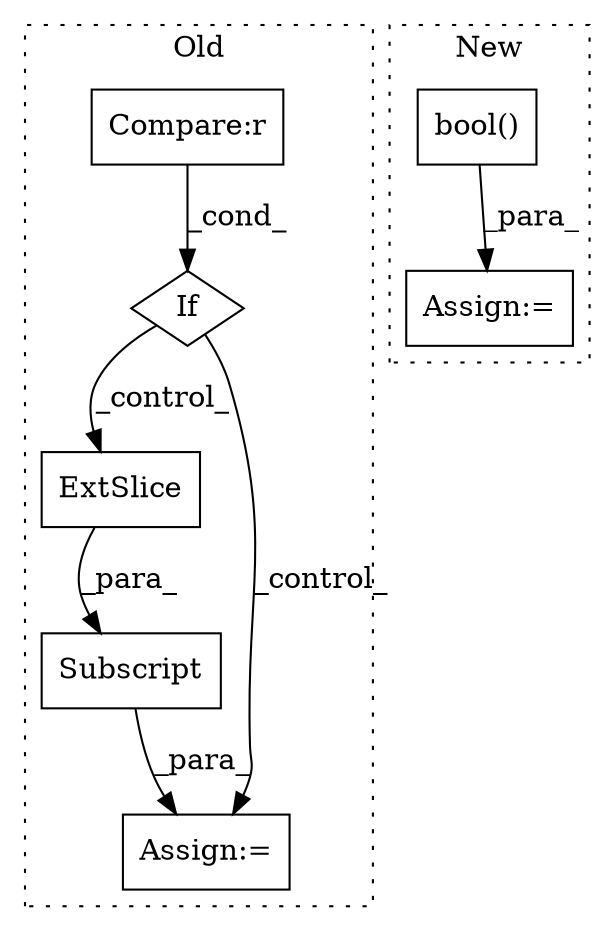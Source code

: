 digraph G {
subgraph cluster0 {
1 [label="ExtSlice" a="85" s="27241" l="9" shape="box"];
3 [label="Subscript" a="63" s="27241,0" l="20,0" shape="box"];
5 [label="If" a="96" s="27199" l="0" shape="diamond"];
6 [label="Compare:r" a="40" s="27199" l="9" shape="box"];
7 [label="Assign:=" a="68" s="27238" l="3" shape="box"];
label = "Old";
style="dotted";
}
subgraph cluster1 {
2 [label="bool()" a="75" s="26707" l="16" shape="box"];
4 [label="Assign:=" a="68" s="26704" l="3" shape="box"];
label = "New";
style="dotted";
}
1 -> 3 [label="_para_"];
2 -> 4 [label="_para_"];
3 -> 7 [label="_para_"];
5 -> 7 [label="_control_"];
5 -> 1 [label="_control_"];
6 -> 5 [label="_cond_"];
}